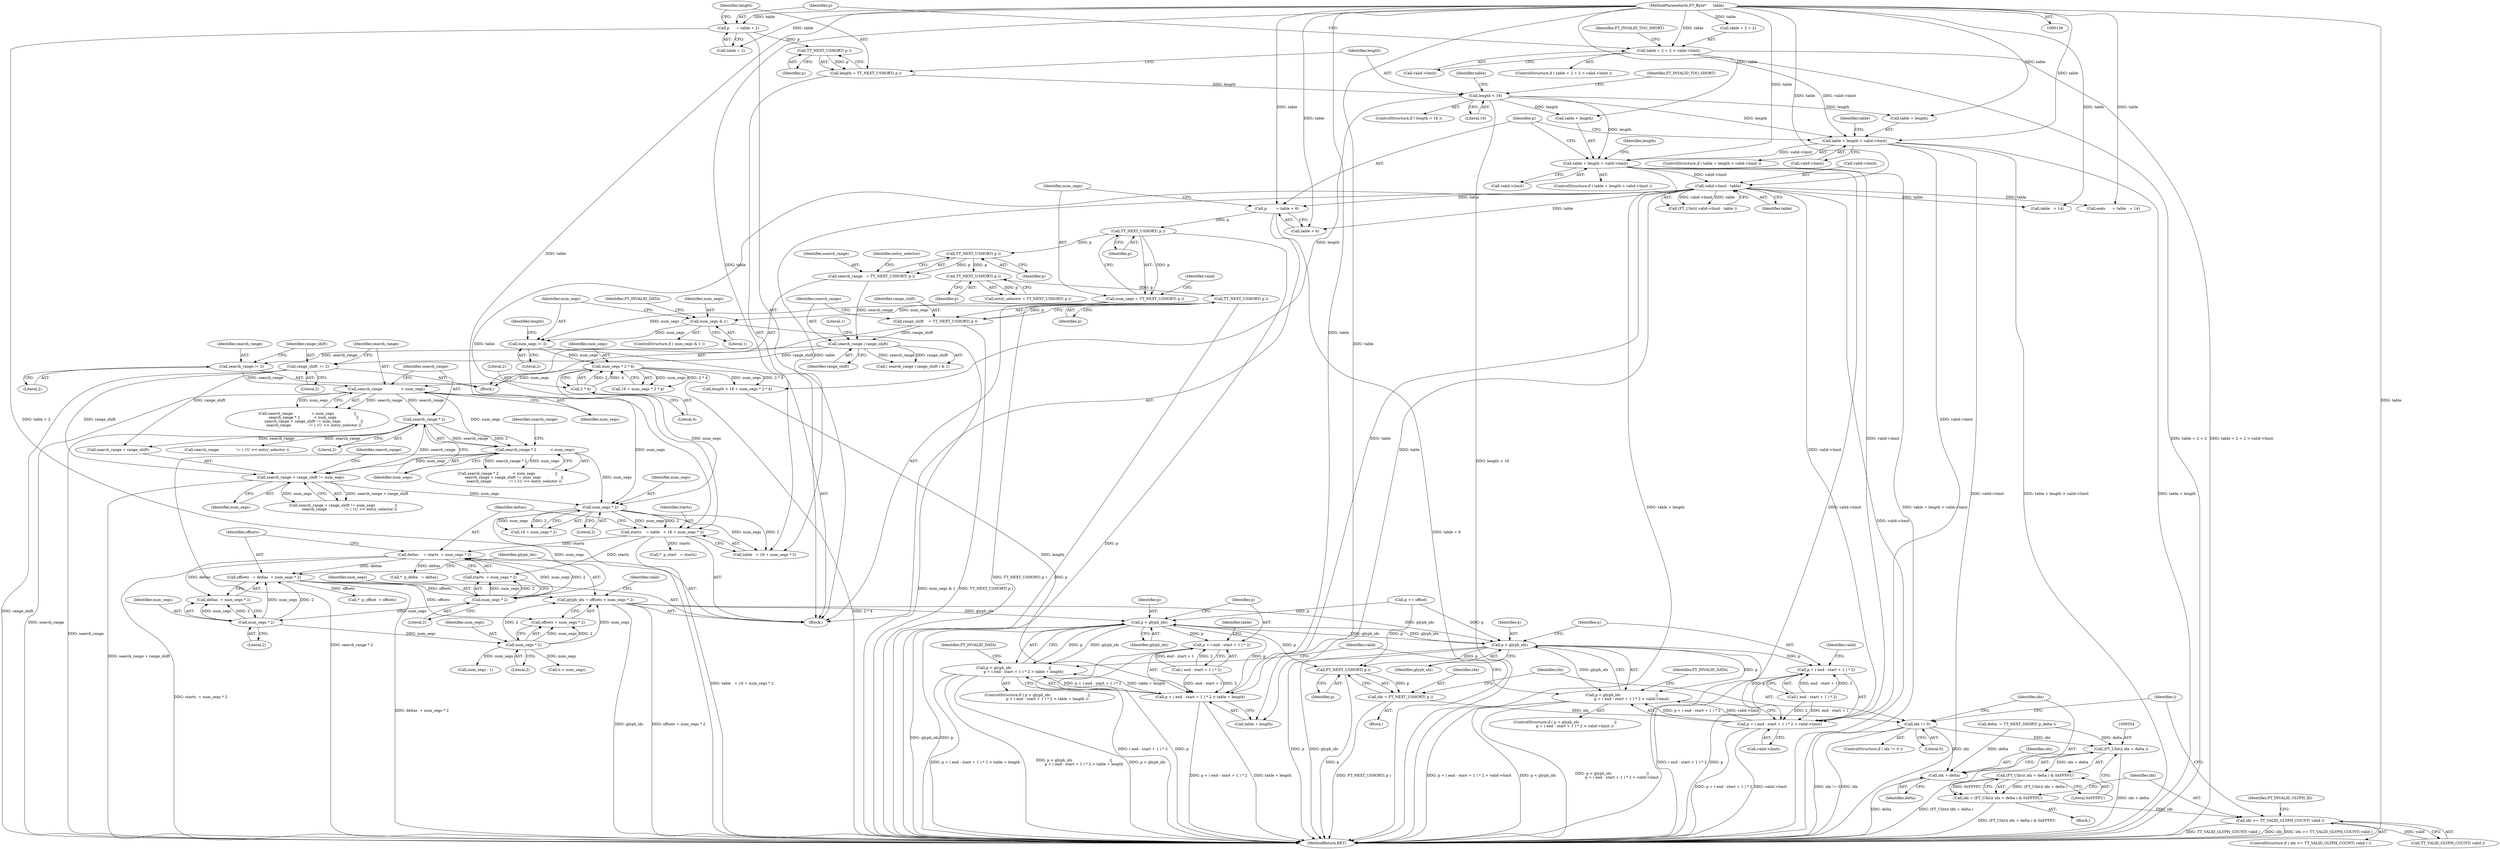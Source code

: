 digraph "0_savannah_9bd20b7304aae61de5d50ac359cf27132bafd4c1@pointer" {
"1000324" [label="(Call,glyph_ids = offsets + num_segs * 2)"];
"1000317" [label="(Call,offsets   = deltas  + num_segs * 2)"];
"1000310" [label="(Call,deltas    = starts  + num_segs * 2)"];
"1000301" [label="(Call,starts    = table   + 16 + num_segs * 2)"];
"1000137" [label="(MethodParameterIn,FT_Byte*      table)"];
"1000198" [label="(Call,valid->limit - table)"];
"1000186" [label="(Call,table + length > valid->limit)"];
"1000173" [label="(Call,length < 16)"];
"1000168" [label="(Call,length = TT_NEXT_USHORT( p ))"];
"1000170" [label="(Call,TT_NEXT_USHORT( p ))"];
"1000163" [label="(Call,p      = table + 2)"];
"1000178" [label="(Call,table + length > valid->limit)"];
"1000153" [label="(Call,table + 2 + 2 > valid->limit)"];
"1000307" [label="(Call,num_segs * 2)"];
"1000232" [label="(Call,num_segs * 2 * 4)"];
"1000224" [label="(Call,num_segs /= 2)"];
"1000220" [label="(Call,num_segs & 1)"];
"1000208" [label="(Call,num_segs = TT_NEXT_USHORT( p ))"];
"1000210" [label="(Call,TT_NEXT_USHORT( p ))"];
"1000203" [label="(Call,p        = table + 6)"];
"1000234" [label="(Call,2 * 4)"];
"1000285" [label="(Call,search_range + range_shift != num_segs)"];
"1000280" [label="(Call,search_range * 2)"];
"1000275" [label="(Call,search_range                > num_segs)"];
"1000267" [label="(Call,search_range /= 2)"];
"1000262" [label="(Call,search_range | range_shift)"];
"1000246" [label="(Call,search_range   = TT_NEXT_USHORT( p ))"];
"1000248" [label="(Call,TT_NEXT_USHORT( p ))"];
"1000256" [label="(Call,range_shift    = TT_NEXT_USHORT( p ))"];
"1000258" [label="(Call,TT_NEXT_USHORT( p ))"];
"1000253" [label="(Call,TT_NEXT_USHORT( p ))"];
"1000270" [label="(Call,range_shift  /= 2)"];
"1000279" [label="(Call,search_range * 2            < num_segs)"];
"1000314" [label="(Call,num_segs * 2)"];
"1000321" [label="(Call,num_segs * 2)"];
"1000328" [label="(Call,num_segs * 2)"];
"1000469" [label="(Call,p < glyph_ids)"];
"1000468" [label="(Call,p < glyph_ids                                ||\n                 p + ( end - start + 1 ) * 2 > table + length)"];
"1000472" [label="(Call,p + ( end - start + 1 ) * 2 > table + length)"];
"1000473" [label="(Call,p + ( end - start + 1 ) * 2)"];
"1000505" [label="(Call,p < glyph_ids)"];
"1000504" [label="(Call,p < glyph_ids                              ||\n                 p + ( end - start + 1 ) * 2 > valid->limit)"];
"1000508" [label="(Call,p + ( end - start + 1 ) * 2 > valid->limit)"];
"1000509" [label="(Call,p + ( end - start + 1 ) * 2)"];
"1000543" [label="(Call,FT_NEXT_USHORT( p ))"];
"1000541" [label="(Call,idx = FT_NEXT_USHORT( p ))"];
"1000546" [label="(Call,idx != 0)"];
"1000553" [label="(Call,(FT_UInt)( idx + delta ))"];
"1000552" [label="(Call,(FT_UInt)( idx + delta ) & 0xFFFFU)"];
"1000550" [label="(Call,idx = (FT_UInt)( idx + delta ) & 0xFFFFU)"];
"1000560" [label="(Call,idx >= TT_VALID_GLYPH_COUNT( valid ))"];
"1000555" [label="(Call,idx + delta)"];
"1000309" [label="(Literal,2)"];
"1000249" [label="(Identifier,p)"];
"1000311" [label="(Identifier,deltas)"];
"1000539" [label="(Identifier,i)"];
"1000376" [label="(Call,*  p_delta   = deltas)"];
"1000186" [label="(Call,table + length > valid->limit)"];
"1000285" [label="(Call,search_range + range_shift != num_segs)"];
"1000265" [label="(Literal,1)"];
"1000287" [label="(Identifier,search_range)"];
"1000170" [label="(Call,TT_NEXT_USHORT( p ))"];
"1000258" [label="(Call,TT_NEXT_USHORT( p ))"];
"1000234" [label="(Call,2 * 4)"];
"1000330" [label="(Literal,2)"];
"1000163" [label="(Call,p      = table + 2)"];
"1000271" [label="(Identifier,range_shift)"];
"1000318" [label="(Identifier,offsets)"];
"1000190" [label="(Call,valid->limit)"];
"1000159" [label="(Call,valid->limit)"];
"1000281" [label="(Identifier,search_range)"];
"1000343" [label="(Call,num_segs - 1)"];
"1000225" [label="(Identifier,num_segs)"];
"1000276" [label="(Identifier,search_range)"];
"1000263" [label="(Identifier,search_range)"];
"1000254" [label="(Identifier,p)"];
"1000188" [label="(Identifier,table)"];
"1000215" [label="(Identifier,valid)"];
"1000251" [label="(Call,entry_selector = TT_NEXT_USHORT( p ))"];
"1000179" [label="(Call,table + length)"];
"1000205" [label="(Call,table + 6)"];
"1000279" [label="(Call,search_range * 2            < num_segs)"];
"1000546" [label="(Call,idx != 0)"];
"1000202" [label="(Identifier,table)"];
"1000154" [label="(Call,table + 2 + 2)"];
"1000139" [label="(Block,)"];
"1000483" [label="(Identifier,table)"];
"1000505" [label="(Call,p < glyph_ids)"];
"1000551" [label="(Identifier,idx)"];
"1000404" [label="(Call,delta  = TT_NEXT_SHORT( p_delta ))"];
"1000256" [label="(Call,range_shift    = TT_NEXT_USHORT( p ))"];
"1000219" [label="(ControlStructure,if ( num_segs & 1 ))"];
"1000540" [label="(Block,)"];
"1000283" [label="(Identifier,num_segs)"];
"1000560" [label="(Call,idx >= TT_VALID_GLYPH_COUNT( valid ))"];
"1000503" [label="(ControlStructure,if ( p < glyph_ids                              ||\n                 p + ( end - start + 1 ) * 2 > valid->limit ))"];
"1000508" [label="(Call,p + ( end - start + 1 ) * 2 > valid->limit)"];
"1000286" [label="(Call,search_range + range_shift)"];
"1000470" [label="(Identifier,p)"];
"1000472" [label="(Call,p + ( end - start + 1 ) * 2 > table + length)"];
"1000277" [label="(Identifier,num_segs)"];
"1000326" [label="(Call,offsets + num_segs * 2)"];
"1000504" [label="(Call,p < glyph_ids                              ||\n                 p + ( end - start + 1 ) * 2 > valid->limit)"];
"1000322" [label="(Identifier,num_segs)"];
"1000278" [label="(Call,search_range * 2            < num_segs                 ||\n           search_range + range_shift != num_segs                 ||\n           search_range               != ( 1U << entry_selector ))"];
"1000559" [label="(ControlStructure,if ( idx >= TT_VALID_GLYPH_COUNT( valid ) ))"];
"1000222" [label="(Literal,1)"];
"1000315" [label="(Identifier,num_segs)"];
"1000296" [label="(Call,ends      = table   + 14)"];
"1000284" [label="(Call,search_range + range_shift != num_segs                 ||\n           search_range               != ( 1U << entry_selector ))"];
"1000175" [label="(Literal,16)"];
"1000164" [label="(Identifier,p)"];
"1000168" [label="(Call,length = TT_NEXT_USHORT( p ))"];
"1000305" [label="(Call,16 + num_segs * 2)"];
"1000269" [label="(Literal,2)"];
"1000525" [label="(Identifier,valid)"];
"1000485" [label="(Identifier,FT_INVALID_DATA)"];
"1000506" [label="(Identifier,p)"];
"1000226" [label="(Literal,2)"];
"1000261" [label="(Call,( search_range | range_shift ) & 1)"];
"1000230" [label="(Call,16 + num_segs * 2 * 4)"];
"1000457" [label="(Call,p += offset)"];
"1000253" [label="(Call,TT_NEXT_USHORT( p ))"];
"1000312" [label="(Call,starts  + num_segs * 2)"];
"1000557" [label="(Identifier,delta)"];
"1000252" [label="(Identifier,entry_selector)"];
"1000196" [label="(Call,(FT_UInt)( valid->limit - table ))"];
"1000229" [label="(Identifier,length)"];
"1000223" [label="(Identifier,FT_INVALID_DATA)"];
"1000387" [label="(Call,n < num_segs)"];
"1000211" [label="(Identifier,p)"];
"1000153" [label="(Call,table + 2 + 2 > valid->limit)"];
"1000518" [label="(Call,valid->limit)"];
"1000173" [label="(Call,length < 16)"];
"1000291" [label="(Identifier,search_range)"];
"1000316" [label="(Literal,2)"];
"1000368" [label="(Call,*  p_start   = starts)"];
"1000210" [label="(Call,TT_NEXT_USHORT( p ))"];
"1000262" [label="(Call,search_range | range_shift)"];
"1000182" [label="(Call,valid->limit)"];
"1000290" [label="(Call,search_range               != ( 1U << entry_selector ))"];
"1000187" [label="(Call,table + length)"];
"1000270" [label="(Call,range_shift  /= 2)"];
"1000469" [label="(Call,p < glyph_ids)"];
"1000562" [label="(Call,TT_VALID_GLYPH_COUNT( valid ))"];
"1000302" [label="(Identifier,starts)"];
"1000172" [label="(ControlStructure,if ( length < 16 ))"];
"1000548" [label="(Literal,0)"];
"1000185" [label="(ControlStructure,if ( table + length > valid->limit ))"];
"1000165" [label="(Call,table + 2)"];
"1000232" [label="(Call,num_segs * 2 * 4)"];
"1000209" [label="(Identifier,num_segs)"];
"1000555" [label="(Call,idx + delta)"];
"1000561" [label="(Identifier,idx)"];
"1000564" [label="(Identifier,FT_INVALID_GLYPH_ID)"];
"1000235" [label="(Literal,2)"];
"1000542" [label="(Identifier,idx)"];
"1000543" [label="(Call,FT_NEXT_USHORT( p ))"];
"1000257" [label="(Identifier,range_shift)"];
"1000236" [label="(Literal,4)"];
"1000137" [label="(MethodParameterIn,FT_Byte*      table)"];
"1000303" [label="(Call,table   + 16 + num_segs * 2)"];
"1000221" [label="(Identifier,num_segs)"];
"1000282" [label="(Literal,2)"];
"1000319" [label="(Call,deltas  + num_segs * 2)"];
"1000199" [label="(Call,valid->limit)"];
"1000549" [label="(Block,)"];
"1000247" [label="(Identifier,search_range)"];
"1000601" [label="(MethodReturn,RET)"];
"1000204" [label="(Identifier,p)"];
"1000162" [label="(Identifier,FT_INVALID_TOO_SHORT)"];
"1000177" [label="(ControlStructure,if ( table + length > valid->limit ))"];
"1000507" [label="(Identifier,glyph_ids)"];
"1000509" [label="(Call,p + ( end - start + 1 ) * 2)"];
"1000473" [label="(Call,p + ( end - start + 1 ) * 2)"];
"1000511" [label="(Call,( end - start + 1 ) * 2)"];
"1000195" [label="(Identifier,length)"];
"1000314" [label="(Call,num_segs * 2)"];
"1000174" [label="(Identifier,length)"];
"1000208" [label="(Call,num_segs = TT_NEXT_USHORT( p ))"];
"1000474" [label="(Identifier,p)"];
"1000324" [label="(Call,glyph_ids = offsets + num_segs * 2)"];
"1000308" [label="(Identifier,num_segs)"];
"1000519" [label="(Identifier,valid)"];
"1000552" [label="(Call,(FT_UInt)( idx + delta ) & 0xFFFFU)"];
"1000544" [label="(Identifier,p)"];
"1000267" [label="(Call,search_range /= 2)"];
"1000274" [label="(Call,search_range                > num_segs                 ||\n           search_range * 2            < num_segs                 ||\n           search_range + range_shift != num_segs                 ||\n           search_range               != ( 1U << entry_selector ))"];
"1000298" [label="(Call,table   + 14)"];
"1000171" [label="(Identifier,p)"];
"1000323" [label="(Literal,2)"];
"1000246" [label="(Call,search_range   = TT_NEXT_USHORT( p ))"];
"1000264" [label="(Identifier,range_shift)"];
"1000280" [label="(Call,search_range * 2)"];
"1000482" [label="(Call,table + length)"];
"1000272" [label="(Literal,2)"];
"1000228" [label="(Call,length < 16 + num_segs * 2 * 4)"];
"1000268" [label="(Identifier,search_range)"];
"1000203" [label="(Call,p        = table + 6)"];
"1000547" [label="(Identifier,idx)"];
"1000317" [label="(Call,offsets   = deltas  + num_segs * 2)"];
"1000334" [label="(Identifier,valid)"];
"1000224" [label="(Call,num_segs /= 2)"];
"1000233" [label="(Identifier,num_segs)"];
"1000329" [label="(Identifier,num_segs)"];
"1000510" [label="(Identifier,p)"];
"1000558" [label="(Literal,0xFFFFU)"];
"1000244" [label="(Block,)"];
"1000380" [label="(Call,*  p_offset  = offsets)"];
"1000467" [label="(ControlStructure,if ( p < glyph_ids                                ||\n                 p + ( end - start + 1 ) * 2 > table + length ))"];
"1000550" [label="(Call,idx = (FT_UInt)( idx + delta ) & 0xFFFFU)"];
"1000248" [label="(Call,TT_NEXT_USHORT( p ))"];
"1000553" [label="(Call,(FT_UInt)( idx + delta ))"];
"1000176" [label="(Identifier,FT_INVALID_TOO_SHORT)"];
"1000275" [label="(Call,search_range                > num_segs)"];
"1000152" [label="(ControlStructure,if ( table + 2 + 2 > valid->limit ))"];
"1000325" [label="(Identifier,glyph_ids)"];
"1000180" [label="(Identifier,table)"];
"1000321" [label="(Call,num_segs * 2)"];
"1000198" [label="(Call,valid->limit - table)"];
"1000289" [label="(Identifier,num_segs)"];
"1000178" [label="(Call,table + length > valid->limit)"];
"1000521" [label="(Identifier,FT_INVALID_DATA)"];
"1000220" [label="(Call,num_segs & 1)"];
"1000259" [label="(Identifier,p)"];
"1000307" [label="(Call,num_segs * 2)"];
"1000328" [label="(Call,num_segs * 2)"];
"1000468" [label="(Call,p < glyph_ids                                ||\n                 p + ( end - start + 1 ) * 2 > table + length)"];
"1000301" [label="(Call,starts    = table   + 16 + num_segs * 2)"];
"1000169" [label="(Identifier,length)"];
"1000471" [label="(Identifier,glyph_ids)"];
"1000545" [label="(ControlStructure,if ( idx != 0 ))"];
"1000475" [label="(Call,( end - start + 1 ) * 2)"];
"1000310" [label="(Call,deltas    = starts  + num_segs * 2)"];
"1000541" [label="(Call,idx = FT_NEXT_USHORT( p ))"];
"1000556" [label="(Identifier,idx)"];
"1000324" -> "1000139"  [label="AST: "];
"1000324" -> "1000326"  [label="CFG: "];
"1000325" -> "1000324"  [label="AST: "];
"1000326" -> "1000324"  [label="AST: "];
"1000334" -> "1000324"  [label="CFG: "];
"1000324" -> "1000601"  [label="DDG: offsets + num_segs * 2"];
"1000324" -> "1000601"  [label="DDG: glyph_ids"];
"1000317" -> "1000324"  [label="DDG: offsets"];
"1000328" -> "1000324"  [label="DDG: num_segs"];
"1000328" -> "1000324"  [label="DDG: 2"];
"1000324" -> "1000469"  [label="DDG: glyph_ids"];
"1000324" -> "1000505"  [label="DDG: glyph_ids"];
"1000317" -> "1000139"  [label="AST: "];
"1000317" -> "1000319"  [label="CFG: "];
"1000318" -> "1000317"  [label="AST: "];
"1000319" -> "1000317"  [label="AST: "];
"1000325" -> "1000317"  [label="CFG: "];
"1000317" -> "1000601"  [label="DDG: deltas  + num_segs * 2"];
"1000310" -> "1000317"  [label="DDG: deltas"];
"1000321" -> "1000317"  [label="DDG: num_segs"];
"1000321" -> "1000317"  [label="DDG: 2"];
"1000317" -> "1000326"  [label="DDG: offsets"];
"1000317" -> "1000380"  [label="DDG: offsets"];
"1000310" -> "1000139"  [label="AST: "];
"1000310" -> "1000312"  [label="CFG: "];
"1000311" -> "1000310"  [label="AST: "];
"1000312" -> "1000310"  [label="AST: "];
"1000318" -> "1000310"  [label="CFG: "];
"1000310" -> "1000601"  [label="DDG: starts  + num_segs * 2"];
"1000301" -> "1000310"  [label="DDG: starts"];
"1000314" -> "1000310"  [label="DDG: num_segs"];
"1000314" -> "1000310"  [label="DDG: 2"];
"1000310" -> "1000319"  [label="DDG: deltas"];
"1000310" -> "1000376"  [label="DDG: deltas"];
"1000301" -> "1000139"  [label="AST: "];
"1000301" -> "1000303"  [label="CFG: "];
"1000302" -> "1000301"  [label="AST: "];
"1000303" -> "1000301"  [label="AST: "];
"1000311" -> "1000301"  [label="CFG: "];
"1000301" -> "1000601"  [label="DDG: table   + 16 + num_segs * 2"];
"1000137" -> "1000301"  [label="DDG: table"];
"1000198" -> "1000301"  [label="DDG: table"];
"1000307" -> "1000301"  [label="DDG: num_segs"];
"1000307" -> "1000301"  [label="DDG: 2"];
"1000301" -> "1000312"  [label="DDG: starts"];
"1000301" -> "1000368"  [label="DDG: starts"];
"1000137" -> "1000136"  [label="AST: "];
"1000137" -> "1000601"  [label="DDG: table"];
"1000137" -> "1000153"  [label="DDG: table"];
"1000137" -> "1000154"  [label="DDG: table"];
"1000137" -> "1000163"  [label="DDG: table"];
"1000137" -> "1000165"  [label="DDG: table"];
"1000137" -> "1000178"  [label="DDG: table"];
"1000137" -> "1000179"  [label="DDG: table"];
"1000137" -> "1000186"  [label="DDG: table"];
"1000137" -> "1000187"  [label="DDG: table"];
"1000137" -> "1000198"  [label="DDG: table"];
"1000137" -> "1000203"  [label="DDG: table"];
"1000137" -> "1000205"  [label="DDG: table"];
"1000137" -> "1000296"  [label="DDG: table"];
"1000137" -> "1000298"  [label="DDG: table"];
"1000137" -> "1000303"  [label="DDG: table"];
"1000137" -> "1000472"  [label="DDG: table"];
"1000137" -> "1000482"  [label="DDG: table"];
"1000198" -> "1000196"  [label="AST: "];
"1000198" -> "1000202"  [label="CFG: "];
"1000199" -> "1000198"  [label="AST: "];
"1000202" -> "1000198"  [label="AST: "];
"1000196" -> "1000198"  [label="CFG: "];
"1000198" -> "1000601"  [label="DDG: valid->limit"];
"1000198" -> "1000196"  [label="DDG: valid->limit"];
"1000198" -> "1000196"  [label="DDG: table"];
"1000186" -> "1000198"  [label="DDG: valid->limit"];
"1000198" -> "1000203"  [label="DDG: table"];
"1000198" -> "1000205"  [label="DDG: table"];
"1000198" -> "1000296"  [label="DDG: table"];
"1000198" -> "1000298"  [label="DDG: table"];
"1000198" -> "1000303"  [label="DDG: table"];
"1000198" -> "1000472"  [label="DDG: table"];
"1000198" -> "1000482"  [label="DDG: table"];
"1000198" -> "1000508"  [label="DDG: valid->limit"];
"1000186" -> "1000185"  [label="AST: "];
"1000186" -> "1000190"  [label="CFG: "];
"1000187" -> "1000186"  [label="AST: "];
"1000190" -> "1000186"  [label="AST: "];
"1000195" -> "1000186"  [label="CFG: "];
"1000204" -> "1000186"  [label="CFG: "];
"1000186" -> "1000601"  [label="DDG: table + length > valid->limit"];
"1000186" -> "1000601"  [label="DDG: table + length"];
"1000186" -> "1000601"  [label="DDG: valid->limit"];
"1000173" -> "1000186"  [label="DDG: length"];
"1000178" -> "1000186"  [label="DDG: valid->limit"];
"1000186" -> "1000508"  [label="DDG: valid->limit"];
"1000173" -> "1000172"  [label="AST: "];
"1000173" -> "1000175"  [label="CFG: "];
"1000174" -> "1000173"  [label="AST: "];
"1000175" -> "1000173"  [label="AST: "];
"1000176" -> "1000173"  [label="CFG: "];
"1000180" -> "1000173"  [label="CFG: "];
"1000173" -> "1000601"  [label="DDG: length < 16"];
"1000168" -> "1000173"  [label="DDG: length"];
"1000173" -> "1000178"  [label="DDG: length"];
"1000173" -> "1000179"  [label="DDG: length"];
"1000173" -> "1000187"  [label="DDG: length"];
"1000173" -> "1000228"  [label="DDG: length"];
"1000168" -> "1000139"  [label="AST: "];
"1000168" -> "1000170"  [label="CFG: "];
"1000169" -> "1000168"  [label="AST: "];
"1000170" -> "1000168"  [label="AST: "];
"1000174" -> "1000168"  [label="CFG: "];
"1000170" -> "1000168"  [label="DDG: p"];
"1000170" -> "1000171"  [label="CFG: "];
"1000171" -> "1000170"  [label="AST: "];
"1000163" -> "1000170"  [label="DDG: p"];
"1000163" -> "1000139"  [label="AST: "];
"1000163" -> "1000165"  [label="CFG: "];
"1000164" -> "1000163"  [label="AST: "];
"1000165" -> "1000163"  [label="AST: "];
"1000169" -> "1000163"  [label="CFG: "];
"1000163" -> "1000601"  [label="DDG: table + 2"];
"1000178" -> "1000177"  [label="AST: "];
"1000178" -> "1000182"  [label="CFG: "];
"1000179" -> "1000178"  [label="AST: "];
"1000182" -> "1000178"  [label="AST: "];
"1000188" -> "1000178"  [label="CFG: "];
"1000204" -> "1000178"  [label="CFG: "];
"1000178" -> "1000601"  [label="DDG: valid->limit"];
"1000178" -> "1000601"  [label="DDG: table + length > valid->limit"];
"1000178" -> "1000601"  [label="DDG: table + length"];
"1000153" -> "1000178"  [label="DDG: valid->limit"];
"1000178" -> "1000508"  [label="DDG: valid->limit"];
"1000153" -> "1000152"  [label="AST: "];
"1000153" -> "1000159"  [label="CFG: "];
"1000154" -> "1000153"  [label="AST: "];
"1000159" -> "1000153"  [label="AST: "];
"1000162" -> "1000153"  [label="CFG: "];
"1000164" -> "1000153"  [label="CFG: "];
"1000153" -> "1000601"  [label="DDG: table + 2 + 2 > valid->limit"];
"1000153" -> "1000601"  [label="DDG: table + 2 + 2"];
"1000307" -> "1000305"  [label="AST: "];
"1000307" -> "1000309"  [label="CFG: "];
"1000308" -> "1000307"  [label="AST: "];
"1000309" -> "1000307"  [label="AST: "];
"1000305" -> "1000307"  [label="CFG: "];
"1000307" -> "1000303"  [label="DDG: num_segs"];
"1000307" -> "1000303"  [label="DDG: 2"];
"1000307" -> "1000305"  [label="DDG: num_segs"];
"1000307" -> "1000305"  [label="DDG: 2"];
"1000232" -> "1000307"  [label="DDG: num_segs"];
"1000285" -> "1000307"  [label="DDG: num_segs"];
"1000275" -> "1000307"  [label="DDG: num_segs"];
"1000279" -> "1000307"  [label="DDG: num_segs"];
"1000307" -> "1000314"  [label="DDG: num_segs"];
"1000232" -> "1000230"  [label="AST: "];
"1000232" -> "1000234"  [label="CFG: "];
"1000233" -> "1000232"  [label="AST: "];
"1000234" -> "1000232"  [label="AST: "];
"1000230" -> "1000232"  [label="CFG: "];
"1000232" -> "1000601"  [label="DDG: 2 * 4"];
"1000232" -> "1000228"  [label="DDG: num_segs"];
"1000232" -> "1000228"  [label="DDG: 2 * 4"];
"1000232" -> "1000230"  [label="DDG: num_segs"];
"1000232" -> "1000230"  [label="DDG: 2 * 4"];
"1000224" -> "1000232"  [label="DDG: num_segs"];
"1000234" -> "1000232"  [label="DDG: 2"];
"1000234" -> "1000232"  [label="DDG: 4"];
"1000232" -> "1000275"  [label="DDG: num_segs"];
"1000224" -> "1000139"  [label="AST: "];
"1000224" -> "1000226"  [label="CFG: "];
"1000225" -> "1000224"  [label="AST: "];
"1000226" -> "1000224"  [label="AST: "];
"1000229" -> "1000224"  [label="CFG: "];
"1000220" -> "1000224"  [label="DDG: num_segs"];
"1000208" -> "1000224"  [label="DDG: num_segs"];
"1000220" -> "1000219"  [label="AST: "];
"1000220" -> "1000222"  [label="CFG: "];
"1000221" -> "1000220"  [label="AST: "];
"1000222" -> "1000220"  [label="AST: "];
"1000223" -> "1000220"  [label="CFG: "];
"1000225" -> "1000220"  [label="CFG: "];
"1000220" -> "1000601"  [label="DDG: num_segs & 1"];
"1000208" -> "1000220"  [label="DDG: num_segs"];
"1000208" -> "1000139"  [label="AST: "];
"1000208" -> "1000210"  [label="CFG: "];
"1000209" -> "1000208"  [label="AST: "];
"1000210" -> "1000208"  [label="AST: "];
"1000215" -> "1000208"  [label="CFG: "];
"1000208" -> "1000601"  [label="DDG: TT_NEXT_USHORT( p )"];
"1000210" -> "1000208"  [label="DDG: p"];
"1000210" -> "1000211"  [label="CFG: "];
"1000211" -> "1000210"  [label="AST: "];
"1000210" -> "1000601"  [label="DDG: p"];
"1000203" -> "1000210"  [label="DDG: p"];
"1000210" -> "1000248"  [label="DDG: p"];
"1000203" -> "1000139"  [label="AST: "];
"1000203" -> "1000205"  [label="CFG: "];
"1000204" -> "1000203"  [label="AST: "];
"1000205" -> "1000203"  [label="AST: "];
"1000209" -> "1000203"  [label="CFG: "];
"1000203" -> "1000601"  [label="DDG: table + 6"];
"1000234" -> "1000236"  [label="CFG: "];
"1000235" -> "1000234"  [label="AST: "];
"1000236" -> "1000234"  [label="AST: "];
"1000285" -> "1000284"  [label="AST: "];
"1000285" -> "1000289"  [label="CFG: "];
"1000286" -> "1000285"  [label="AST: "];
"1000289" -> "1000285"  [label="AST: "];
"1000291" -> "1000285"  [label="CFG: "];
"1000284" -> "1000285"  [label="CFG: "];
"1000285" -> "1000601"  [label="DDG: search_range + range_shift"];
"1000285" -> "1000284"  [label="DDG: search_range + range_shift"];
"1000285" -> "1000284"  [label="DDG: num_segs"];
"1000280" -> "1000285"  [label="DDG: search_range"];
"1000270" -> "1000285"  [label="DDG: range_shift"];
"1000279" -> "1000285"  [label="DDG: num_segs"];
"1000280" -> "1000279"  [label="AST: "];
"1000280" -> "1000282"  [label="CFG: "];
"1000281" -> "1000280"  [label="AST: "];
"1000282" -> "1000280"  [label="AST: "];
"1000283" -> "1000280"  [label="CFG: "];
"1000280" -> "1000601"  [label="DDG: search_range"];
"1000280" -> "1000279"  [label="DDG: search_range"];
"1000280" -> "1000279"  [label="DDG: 2"];
"1000275" -> "1000280"  [label="DDG: search_range"];
"1000280" -> "1000286"  [label="DDG: search_range"];
"1000280" -> "1000290"  [label="DDG: search_range"];
"1000275" -> "1000274"  [label="AST: "];
"1000275" -> "1000277"  [label="CFG: "];
"1000276" -> "1000275"  [label="AST: "];
"1000277" -> "1000275"  [label="AST: "];
"1000281" -> "1000275"  [label="CFG: "];
"1000274" -> "1000275"  [label="CFG: "];
"1000275" -> "1000601"  [label="DDG: search_range"];
"1000275" -> "1000274"  [label="DDG: search_range"];
"1000275" -> "1000274"  [label="DDG: num_segs"];
"1000267" -> "1000275"  [label="DDG: search_range"];
"1000275" -> "1000279"  [label="DDG: num_segs"];
"1000267" -> "1000244"  [label="AST: "];
"1000267" -> "1000269"  [label="CFG: "];
"1000268" -> "1000267"  [label="AST: "];
"1000269" -> "1000267"  [label="AST: "];
"1000271" -> "1000267"  [label="CFG: "];
"1000262" -> "1000267"  [label="DDG: search_range"];
"1000262" -> "1000261"  [label="AST: "];
"1000262" -> "1000264"  [label="CFG: "];
"1000263" -> "1000262"  [label="AST: "];
"1000264" -> "1000262"  [label="AST: "];
"1000265" -> "1000262"  [label="CFG: "];
"1000262" -> "1000261"  [label="DDG: search_range"];
"1000262" -> "1000261"  [label="DDG: range_shift"];
"1000246" -> "1000262"  [label="DDG: search_range"];
"1000256" -> "1000262"  [label="DDG: range_shift"];
"1000262" -> "1000270"  [label="DDG: range_shift"];
"1000246" -> "1000244"  [label="AST: "];
"1000246" -> "1000248"  [label="CFG: "];
"1000247" -> "1000246"  [label="AST: "];
"1000248" -> "1000246"  [label="AST: "];
"1000252" -> "1000246"  [label="CFG: "];
"1000248" -> "1000246"  [label="DDG: p"];
"1000248" -> "1000249"  [label="CFG: "];
"1000249" -> "1000248"  [label="AST: "];
"1000248" -> "1000253"  [label="DDG: p"];
"1000256" -> "1000244"  [label="AST: "];
"1000256" -> "1000258"  [label="CFG: "];
"1000257" -> "1000256"  [label="AST: "];
"1000258" -> "1000256"  [label="AST: "];
"1000263" -> "1000256"  [label="CFG: "];
"1000256" -> "1000601"  [label="DDG: TT_NEXT_USHORT( p )"];
"1000258" -> "1000256"  [label="DDG: p"];
"1000258" -> "1000259"  [label="CFG: "];
"1000259" -> "1000258"  [label="AST: "];
"1000258" -> "1000601"  [label="DDG: p"];
"1000253" -> "1000258"  [label="DDG: p"];
"1000253" -> "1000251"  [label="AST: "];
"1000253" -> "1000254"  [label="CFG: "];
"1000254" -> "1000253"  [label="AST: "];
"1000251" -> "1000253"  [label="CFG: "];
"1000253" -> "1000251"  [label="DDG: p"];
"1000270" -> "1000244"  [label="AST: "];
"1000270" -> "1000272"  [label="CFG: "];
"1000271" -> "1000270"  [label="AST: "];
"1000272" -> "1000270"  [label="AST: "];
"1000276" -> "1000270"  [label="CFG: "];
"1000270" -> "1000601"  [label="DDG: range_shift"];
"1000270" -> "1000286"  [label="DDG: range_shift"];
"1000279" -> "1000278"  [label="AST: "];
"1000279" -> "1000283"  [label="CFG: "];
"1000283" -> "1000279"  [label="AST: "];
"1000287" -> "1000279"  [label="CFG: "];
"1000278" -> "1000279"  [label="CFG: "];
"1000279" -> "1000601"  [label="DDG: search_range * 2"];
"1000279" -> "1000278"  [label="DDG: search_range * 2"];
"1000279" -> "1000278"  [label="DDG: num_segs"];
"1000314" -> "1000312"  [label="AST: "];
"1000314" -> "1000316"  [label="CFG: "];
"1000315" -> "1000314"  [label="AST: "];
"1000316" -> "1000314"  [label="AST: "];
"1000312" -> "1000314"  [label="CFG: "];
"1000314" -> "1000312"  [label="DDG: num_segs"];
"1000314" -> "1000312"  [label="DDG: 2"];
"1000314" -> "1000321"  [label="DDG: num_segs"];
"1000321" -> "1000319"  [label="AST: "];
"1000321" -> "1000323"  [label="CFG: "];
"1000322" -> "1000321"  [label="AST: "];
"1000323" -> "1000321"  [label="AST: "];
"1000319" -> "1000321"  [label="CFG: "];
"1000321" -> "1000319"  [label="DDG: num_segs"];
"1000321" -> "1000319"  [label="DDG: 2"];
"1000321" -> "1000328"  [label="DDG: num_segs"];
"1000328" -> "1000326"  [label="AST: "];
"1000328" -> "1000330"  [label="CFG: "];
"1000329" -> "1000328"  [label="AST: "];
"1000330" -> "1000328"  [label="AST: "];
"1000326" -> "1000328"  [label="CFG: "];
"1000328" -> "1000326"  [label="DDG: num_segs"];
"1000328" -> "1000326"  [label="DDG: 2"];
"1000328" -> "1000343"  [label="DDG: num_segs"];
"1000328" -> "1000387"  [label="DDG: num_segs"];
"1000469" -> "1000468"  [label="AST: "];
"1000469" -> "1000471"  [label="CFG: "];
"1000470" -> "1000469"  [label="AST: "];
"1000471" -> "1000469"  [label="AST: "];
"1000474" -> "1000469"  [label="CFG: "];
"1000468" -> "1000469"  [label="CFG: "];
"1000469" -> "1000601"  [label="DDG: glyph_ids"];
"1000469" -> "1000601"  [label="DDG: p"];
"1000469" -> "1000468"  [label="DDG: p"];
"1000469" -> "1000468"  [label="DDG: glyph_ids"];
"1000457" -> "1000469"  [label="DDG: p"];
"1000505" -> "1000469"  [label="DDG: glyph_ids"];
"1000469" -> "1000472"  [label="DDG: p"];
"1000469" -> "1000473"  [label="DDG: p"];
"1000469" -> "1000505"  [label="DDG: glyph_ids"];
"1000469" -> "1000543"  [label="DDG: p"];
"1000468" -> "1000467"  [label="AST: "];
"1000468" -> "1000472"  [label="CFG: "];
"1000472" -> "1000468"  [label="AST: "];
"1000485" -> "1000468"  [label="CFG: "];
"1000525" -> "1000468"  [label="CFG: "];
"1000468" -> "1000601"  [label="DDG: p + ( end - start + 1 ) * 2 > table + length"];
"1000468" -> "1000601"  [label="DDG: p < glyph_ids                                ||\n                 p + ( end - start + 1 ) * 2 > table + length"];
"1000468" -> "1000601"  [label="DDG: p < glyph_ids"];
"1000472" -> "1000468"  [label="DDG: p + ( end - start + 1 ) * 2"];
"1000472" -> "1000468"  [label="DDG: table + length"];
"1000472" -> "1000482"  [label="CFG: "];
"1000473" -> "1000472"  [label="AST: "];
"1000482" -> "1000472"  [label="AST: "];
"1000472" -> "1000601"  [label="DDG: p + ( end - start + 1 ) * 2"];
"1000472" -> "1000601"  [label="DDG: table + length"];
"1000475" -> "1000472"  [label="DDG: end - start + 1"];
"1000475" -> "1000472"  [label="DDG: 2"];
"1000228" -> "1000472"  [label="DDG: length"];
"1000473" -> "1000475"  [label="CFG: "];
"1000474" -> "1000473"  [label="AST: "];
"1000475" -> "1000473"  [label="AST: "];
"1000483" -> "1000473"  [label="CFG: "];
"1000473" -> "1000601"  [label="DDG: p"];
"1000473" -> "1000601"  [label="DDG: ( end - start + 1 ) * 2"];
"1000475" -> "1000473"  [label="DDG: end - start + 1"];
"1000475" -> "1000473"  [label="DDG: 2"];
"1000505" -> "1000504"  [label="AST: "];
"1000505" -> "1000507"  [label="CFG: "];
"1000506" -> "1000505"  [label="AST: "];
"1000507" -> "1000505"  [label="AST: "];
"1000510" -> "1000505"  [label="CFG: "];
"1000504" -> "1000505"  [label="CFG: "];
"1000505" -> "1000601"  [label="DDG: p"];
"1000505" -> "1000601"  [label="DDG: glyph_ids"];
"1000505" -> "1000504"  [label="DDG: p"];
"1000505" -> "1000504"  [label="DDG: glyph_ids"];
"1000457" -> "1000505"  [label="DDG: p"];
"1000505" -> "1000508"  [label="DDG: p"];
"1000505" -> "1000509"  [label="DDG: p"];
"1000505" -> "1000543"  [label="DDG: p"];
"1000504" -> "1000503"  [label="AST: "];
"1000504" -> "1000508"  [label="CFG: "];
"1000508" -> "1000504"  [label="AST: "];
"1000521" -> "1000504"  [label="CFG: "];
"1000525" -> "1000504"  [label="CFG: "];
"1000504" -> "1000601"  [label="DDG: p < glyph_ids"];
"1000504" -> "1000601"  [label="DDG: p < glyph_ids                              ||\n                 p + ( end - start + 1 ) * 2 > valid->limit"];
"1000504" -> "1000601"  [label="DDG: p + ( end - start + 1 ) * 2 > valid->limit"];
"1000508" -> "1000504"  [label="DDG: p + ( end - start + 1 ) * 2"];
"1000508" -> "1000504"  [label="DDG: valid->limit"];
"1000508" -> "1000518"  [label="CFG: "];
"1000509" -> "1000508"  [label="AST: "];
"1000518" -> "1000508"  [label="AST: "];
"1000508" -> "1000601"  [label="DDG: p + ( end - start + 1 ) * 2"];
"1000508" -> "1000601"  [label="DDG: valid->limit"];
"1000511" -> "1000508"  [label="DDG: end - start + 1"];
"1000511" -> "1000508"  [label="DDG: 2"];
"1000509" -> "1000511"  [label="CFG: "];
"1000510" -> "1000509"  [label="AST: "];
"1000511" -> "1000509"  [label="AST: "];
"1000519" -> "1000509"  [label="CFG: "];
"1000509" -> "1000601"  [label="DDG: ( end - start + 1 ) * 2"];
"1000509" -> "1000601"  [label="DDG: p"];
"1000511" -> "1000509"  [label="DDG: end - start + 1"];
"1000511" -> "1000509"  [label="DDG: 2"];
"1000543" -> "1000541"  [label="AST: "];
"1000543" -> "1000544"  [label="CFG: "];
"1000544" -> "1000543"  [label="AST: "];
"1000541" -> "1000543"  [label="CFG: "];
"1000543" -> "1000601"  [label="DDG: p"];
"1000543" -> "1000541"  [label="DDG: p"];
"1000457" -> "1000543"  [label="DDG: p"];
"1000541" -> "1000540"  [label="AST: "];
"1000542" -> "1000541"  [label="AST: "];
"1000547" -> "1000541"  [label="CFG: "];
"1000541" -> "1000601"  [label="DDG: FT_NEXT_USHORT( p )"];
"1000541" -> "1000546"  [label="DDG: idx"];
"1000546" -> "1000545"  [label="AST: "];
"1000546" -> "1000548"  [label="CFG: "];
"1000547" -> "1000546"  [label="AST: "];
"1000548" -> "1000546"  [label="AST: "];
"1000551" -> "1000546"  [label="CFG: "];
"1000539" -> "1000546"  [label="CFG: "];
"1000546" -> "1000601"  [label="DDG: idx != 0"];
"1000546" -> "1000601"  [label="DDG: idx"];
"1000546" -> "1000553"  [label="DDG: idx"];
"1000546" -> "1000555"  [label="DDG: idx"];
"1000553" -> "1000552"  [label="AST: "];
"1000553" -> "1000555"  [label="CFG: "];
"1000554" -> "1000553"  [label="AST: "];
"1000555" -> "1000553"  [label="AST: "];
"1000558" -> "1000553"  [label="CFG: "];
"1000553" -> "1000601"  [label="DDG: idx + delta"];
"1000553" -> "1000552"  [label="DDG: idx + delta"];
"1000404" -> "1000553"  [label="DDG: delta"];
"1000552" -> "1000550"  [label="AST: "];
"1000552" -> "1000558"  [label="CFG: "];
"1000558" -> "1000552"  [label="AST: "];
"1000550" -> "1000552"  [label="CFG: "];
"1000552" -> "1000601"  [label="DDG: (FT_UInt)( idx + delta )"];
"1000552" -> "1000550"  [label="DDG: (FT_UInt)( idx + delta )"];
"1000552" -> "1000550"  [label="DDG: 0xFFFFU"];
"1000550" -> "1000549"  [label="AST: "];
"1000551" -> "1000550"  [label="AST: "];
"1000561" -> "1000550"  [label="CFG: "];
"1000550" -> "1000601"  [label="DDG: (FT_UInt)( idx + delta ) & 0xFFFFU"];
"1000550" -> "1000560"  [label="DDG: idx"];
"1000560" -> "1000559"  [label="AST: "];
"1000560" -> "1000562"  [label="CFG: "];
"1000561" -> "1000560"  [label="AST: "];
"1000562" -> "1000560"  [label="AST: "];
"1000564" -> "1000560"  [label="CFG: "];
"1000539" -> "1000560"  [label="CFG: "];
"1000560" -> "1000601"  [label="DDG: idx >= TT_VALID_GLYPH_COUNT( valid )"];
"1000560" -> "1000601"  [label="DDG: TT_VALID_GLYPH_COUNT( valid )"];
"1000560" -> "1000601"  [label="DDG: idx"];
"1000562" -> "1000560"  [label="DDG: valid"];
"1000555" -> "1000557"  [label="CFG: "];
"1000556" -> "1000555"  [label="AST: "];
"1000557" -> "1000555"  [label="AST: "];
"1000555" -> "1000601"  [label="DDG: delta"];
"1000404" -> "1000555"  [label="DDG: delta"];
}
